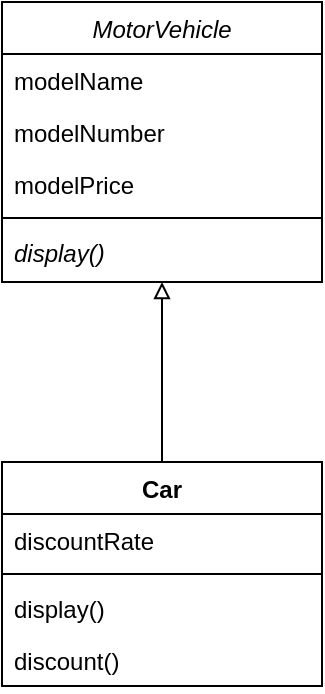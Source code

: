 <mxfile version="13.6.2" type="device"><diagram id="lg0GXP7McpwQnETJZp7R" name="Page-1"><mxGraphModel dx="852" dy="494" grid="1" gridSize="10" guides="1" tooltips="1" connect="1" arrows="1" fold="1" page="1" pageScale="1" pageWidth="850" pageHeight="1100" math="0" shadow="0"><root><mxCell id="0"/><mxCell id="1" parent="0"/><mxCell id="VmRxs5aBi0ypuO2QmUtM-1" style="edgeStyle=elbowEdgeStyle;rounded=0;orthogonalLoop=1;jettySize=auto;elbow=vertical;html=1;exitX=0.5;exitY=0;exitDx=0;exitDy=0;endArrow=block;endFill=0;strokeColor=#000000;" edge="1" parent="1" source="VmRxs5aBi0ypuO2QmUtM-11" target="VmRxs5aBi0ypuO2QmUtM-2"><mxGeometry relative="1" as="geometry"/></mxCell><mxCell id="VmRxs5aBi0ypuO2QmUtM-2" value="MotorVehicle" style="swimlane;fontStyle=2;align=center;verticalAlign=top;childLayout=stackLayout;horizontal=1;startSize=26;horizontalStack=0;resizeParent=1;resizeLast=0;collapsible=1;marginBottom=0;rounded=0;shadow=0;strokeWidth=1;" vertex="1" parent="1"><mxGeometry x="334" y="80" width="160" height="140" as="geometry"><mxRectangle x="230" y="140" width="160" height="26" as="alternateBounds"/></mxGeometry></mxCell><mxCell id="VmRxs5aBi0ypuO2QmUtM-3" value="modelName" style="text;align=left;verticalAlign=top;spacingLeft=4;spacingRight=4;overflow=hidden;rotatable=0;points=[[0,0.5],[1,0.5]];portConstraint=eastwest;" vertex="1" parent="VmRxs5aBi0ypuO2QmUtM-2"><mxGeometry y="26" width="160" height="26" as="geometry"/></mxCell><mxCell id="VmRxs5aBi0ypuO2QmUtM-4" value="modelNumber" style="text;align=left;verticalAlign=top;spacingLeft=4;spacingRight=4;overflow=hidden;rotatable=0;points=[[0,0.5],[1,0.5]];portConstraint=eastwest;rounded=0;shadow=0;html=0;" vertex="1" parent="VmRxs5aBi0ypuO2QmUtM-2"><mxGeometry y="52" width="160" height="26" as="geometry"/></mxCell><mxCell id="VmRxs5aBi0ypuO2QmUtM-5" value="modelPrice" style="text;align=left;verticalAlign=top;spacingLeft=4;spacingRight=4;overflow=hidden;rotatable=0;points=[[0,0.5],[1,0.5]];portConstraint=eastwest;rounded=0;shadow=0;html=0;" vertex="1" parent="VmRxs5aBi0ypuO2QmUtM-2"><mxGeometry y="78" width="160" height="26" as="geometry"/></mxCell><mxCell id="VmRxs5aBi0ypuO2QmUtM-7" value="" style="line;html=1;strokeWidth=1;align=left;verticalAlign=middle;spacingTop=-1;spacingLeft=3;spacingRight=3;rotatable=0;labelPosition=right;points=[];portConstraint=eastwest;" vertex="1" parent="VmRxs5aBi0ypuO2QmUtM-2"><mxGeometry y="104" width="160" height="8" as="geometry"/></mxCell><mxCell id="VmRxs5aBi0ypuO2QmUtM-10" value="display()" style="text;strokeColor=none;fillColor=none;align=left;verticalAlign=top;spacingLeft=4;spacingRight=4;overflow=hidden;rotatable=0;points=[[0,0.5],[1,0.5]];portConstraint=eastwest;fontStyle=2" vertex="1" parent="VmRxs5aBi0ypuO2QmUtM-2"><mxGeometry y="112" width="160" height="26" as="geometry"/></mxCell><mxCell id="VmRxs5aBi0ypuO2QmUtM-11" value="Car" style="swimlane;fontStyle=1;align=center;verticalAlign=top;childLayout=stackLayout;horizontal=1;startSize=26;horizontalStack=0;resizeParent=1;resizeLast=0;collapsible=1;marginBottom=0;rounded=0;shadow=0;strokeWidth=1;" vertex="1" parent="1"><mxGeometry x="334" y="310" width="160" height="112" as="geometry"><mxRectangle x="230" y="140" width="160" height="26" as="alternateBounds"/></mxGeometry></mxCell><mxCell id="VmRxs5aBi0ypuO2QmUtM-12" value="discountRate" style="text;align=left;verticalAlign=top;spacingLeft=4;spacingRight=4;overflow=hidden;rotatable=0;points=[[0,0.5],[1,0.5]];portConstraint=eastwest;" vertex="1" parent="VmRxs5aBi0ypuO2QmUtM-11"><mxGeometry y="26" width="160" height="26" as="geometry"/></mxCell><mxCell id="VmRxs5aBi0ypuO2QmUtM-13" value="" style="line;html=1;strokeWidth=1;align=left;verticalAlign=middle;spacingTop=-1;spacingLeft=3;spacingRight=3;rotatable=0;labelPosition=right;points=[];portConstraint=eastwest;" vertex="1" parent="VmRxs5aBi0ypuO2QmUtM-11"><mxGeometry y="52" width="160" height="8" as="geometry"/></mxCell><mxCell id="VmRxs5aBi0ypuO2QmUtM-14" value="display()" style="text;align=left;verticalAlign=top;spacingLeft=4;spacingRight=4;overflow=hidden;rotatable=0;points=[[0,0.5],[1,0.5]];portConstraint=eastwest;" vertex="1" parent="VmRxs5aBi0ypuO2QmUtM-11"><mxGeometry y="60" width="160" height="26" as="geometry"/></mxCell><mxCell id="VmRxs5aBi0ypuO2QmUtM-16" value="discount()" style="text;strokeColor=none;fillColor=none;align=left;verticalAlign=top;spacingLeft=4;spacingRight=4;overflow=hidden;rotatable=0;points=[[0,0.5],[1,0.5]];portConstraint=eastwest;" vertex="1" parent="VmRxs5aBi0ypuO2QmUtM-11"><mxGeometry y="86" width="160" height="26" as="geometry"/></mxCell></root></mxGraphModel></diagram></mxfile>